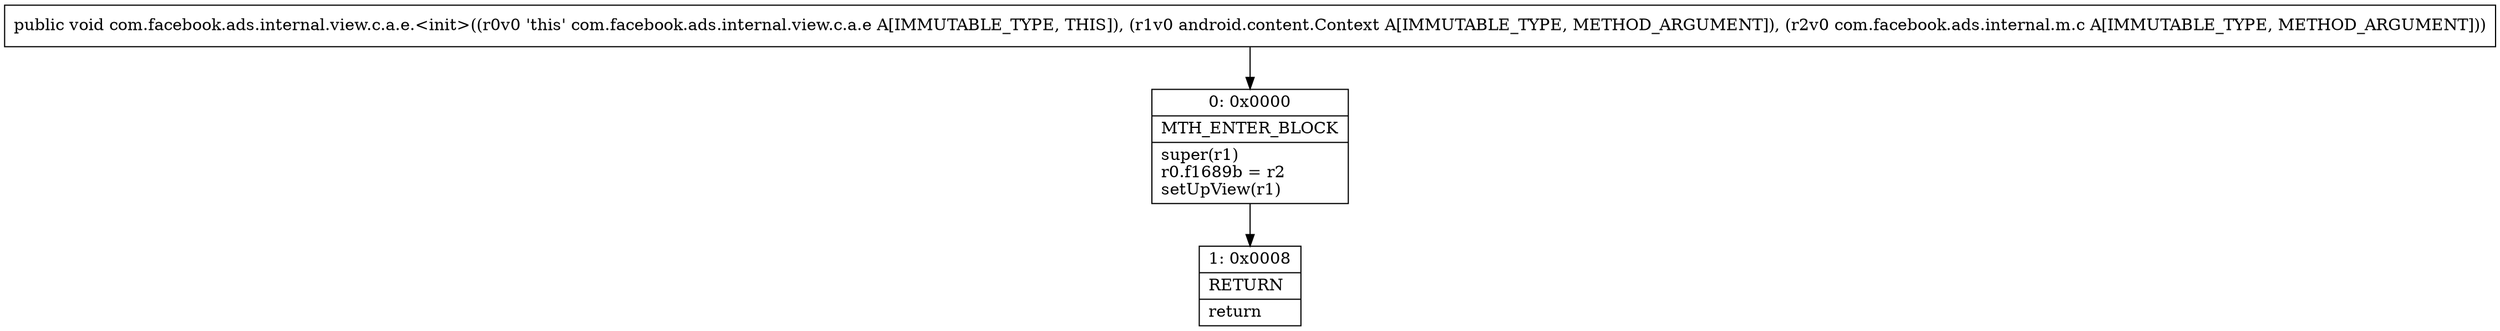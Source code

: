 digraph "CFG forcom.facebook.ads.internal.view.c.a.e.\<init\>(Landroid\/content\/Context;Lcom\/facebook\/ads\/internal\/m\/c;)V" {
Node_0 [shape=record,label="{0\:\ 0x0000|MTH_ENTER_BLOCK\l|super(r1)\lr0.f1689b = r2\lsetUpView(r1)\l}"];
Node_1 [shape=record,label="{1\:\ 0x0008|RETURN\l|return\l}"];
MethodNode[shape=record,label="{public void com.facebook.ads.internal.view.c.a.e.\<init\>((r0v0 'this' com.facebook.ads.internal.view.c.a.e A[IMMUTABLE_TYPE, THIS]), (r1v0 android.content.Context A[IMMUTABLE_TYPE, METHOD_ARGUMENT]), (r2v0 com.facebook.ads.internal.m.c A[IMMUTABLE_TYPE, METHOD_ARGUMENT])) }"];
MethodNode -> Node_0;
Node_0 -> Node_1;
}

